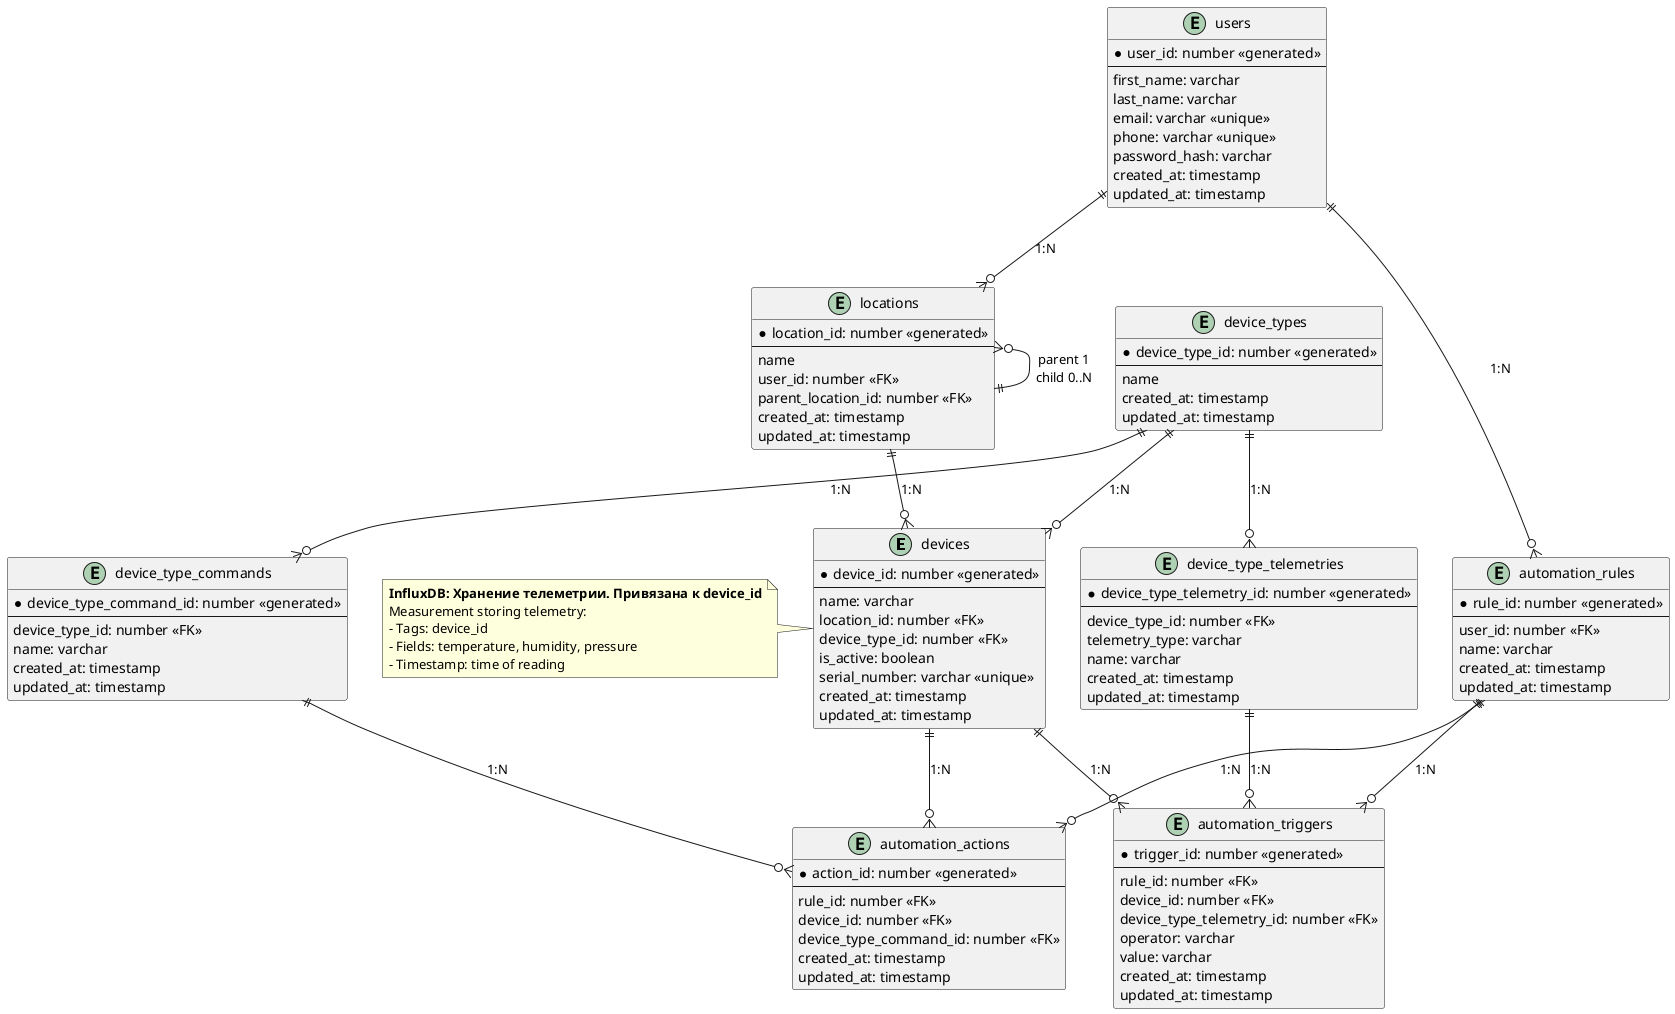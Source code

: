 @startuml erd

entity devices {
    * device_id: number <<generated>>
    --
    name: varchar
    location_id: number <<FK>>
    device_type_id: number <<FK>>
    is_active: boolean
    serial_number: varchar <<unique>>
    created_at: timestamp
    updated_at: timestamp
}

entity device_types {
    * device_type_id: number <<generated>>
    --
    name
    created_at: timestamp
    updated_at: timestamp
}

entity device_type_commands {
    * device_type_command_id: number <<generated>>
    --
    device_type_id: number <<FK>>
    name: varchar
    created_at: timestamp
    updated_at: timestamp
}

entity device_type_telemetries {
    * device_type_telemetry_id: number <<generated>>
    --
    device_type_id: number <<FK>>
    telemetry_type: varchar
    name: varchar
    created_at: timestamp
    updated_at: timestamp
}

entity users {
    * user_id: number <<generated>>
    --
    first_name: varchar
    last_name: varchar
    email: varchar <<unique>>
    phone: varchar <<unique>>
    password_hash: varchar
    created_at: timestamp
    updated_at: timestamp
}

entity locations {
    * location_id: number <<generated>>
    --
    name
    user_id: number <<FK>>
    parent_location_id: number <<FK>>
    created_at: timestamp
    updated_at: timestamp
}

entity automation_rules {
    * rule_id: number <<generated>>
    --
    user_id: number <<FK>>
    name: varchar
    created_at: timestamp
    updated_at: timestamp
}

entity automation_triggers {
    * trigger_id: number <<generated>>
    --
    rule_id: number <<FK>>
    device_id: number <<FK>>
    device_type_telemetry_id: number <<FK>>
    operator: varchar
    value: varchar
    created_at: timestamp
    updated_at: timestamp
}

entity automation_actions {
    * action_id: number <<generated>>
    --
    rule_id: number <<FK>>
    device_id: number <<FK>>
    device_type_command_id: number <<FK>>
    created_at: timestamp
    updated_at: timestamp
}

note left of devices
  <b>InfluxDB: Хранение телеметрии. Привязана к device_id</b>
  Measurement storing telemetry:
  - Tags: device_id
  - Fields: temperature, humidity, pressure
  - Timestamp: time of reading
end note

'Подумано
locations ||--o{ devices : "1:N"
users ||--o{ locations : "1:N"
locations }o--|| locations : "parent 1\nchild 0..N"
device_types ||--o{ devices : "1:N"
device_types ||--o{ device_type_commands : "1:N"
device_types ||--o{ device_type_telemetries : "1:N"
automation_rules ||--o{ automation_triggers : "1:N"
automation_rules ||--o{ automation_actions : "1:N"
devices ||--o{ automation_triggers : "1:N"
devices ||--o{ automation_actions : "1:N"
users ||--o{ automation_rules : "1:N"
device_type_commands ||--o{ automation_actions : "1:N"
device_type_telemetries ||--o{ automation_triggers : "1:N"
@enduml